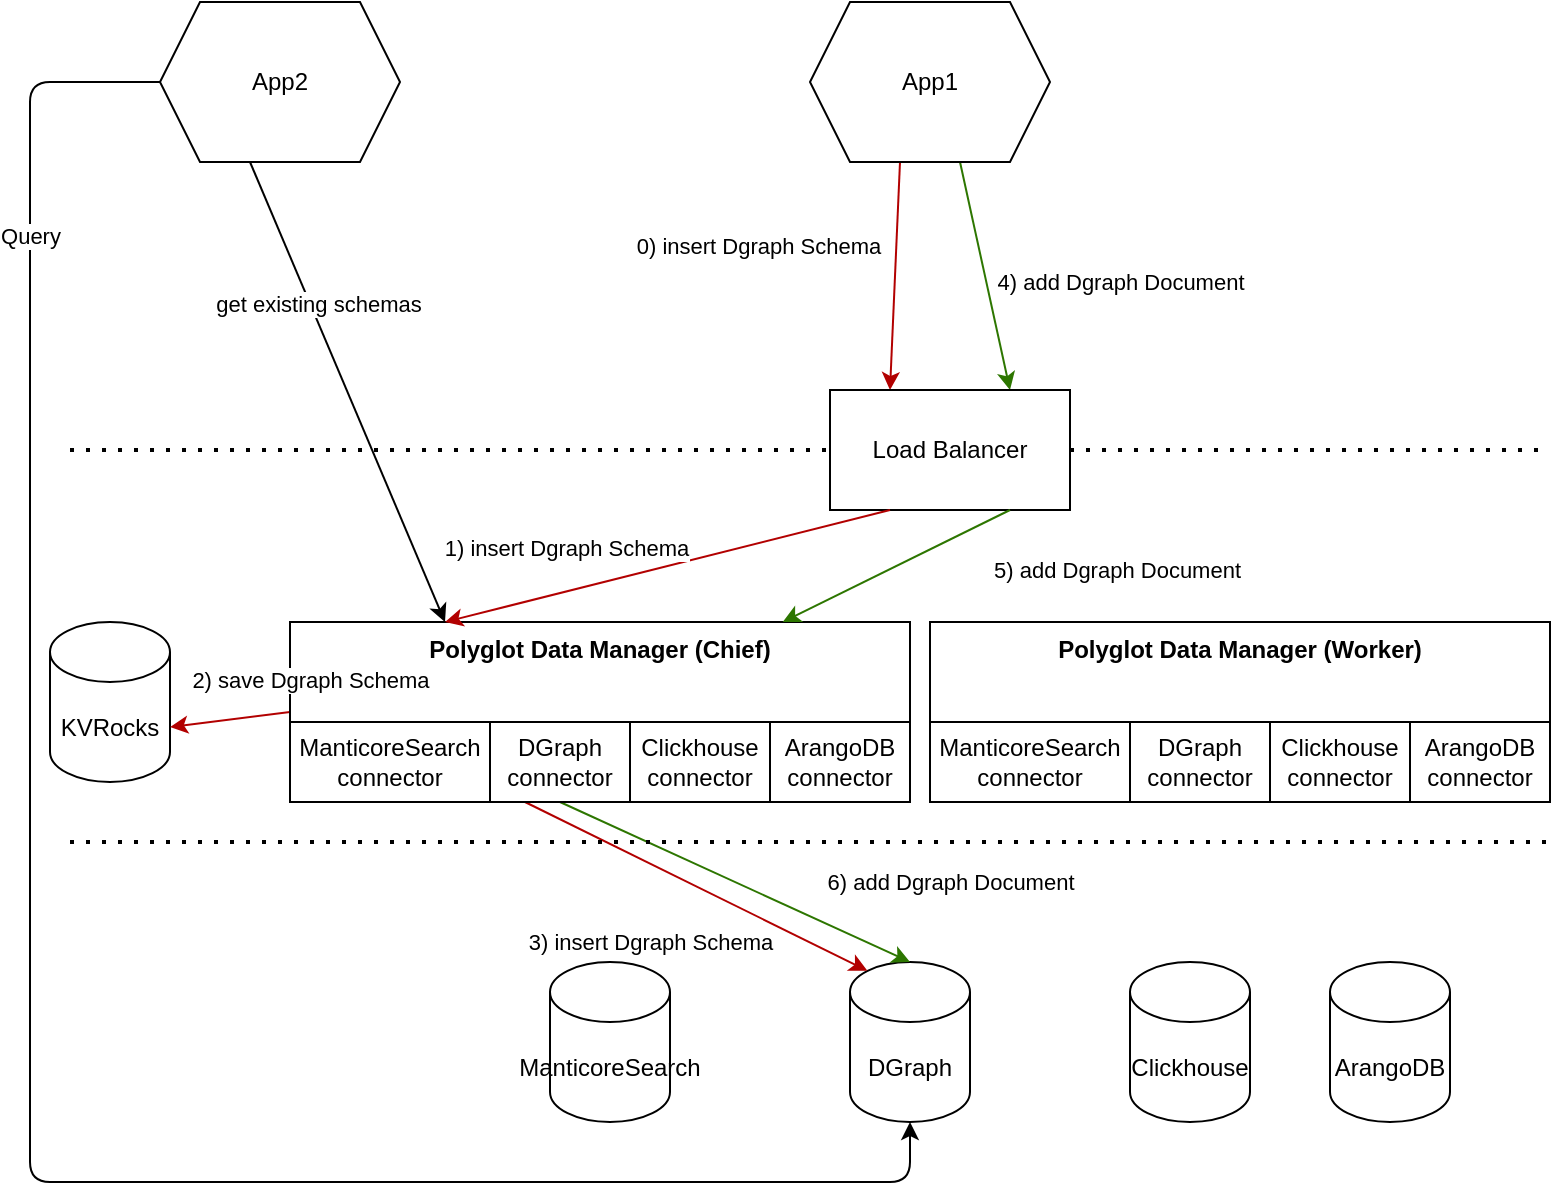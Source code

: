 <mxfile>
    <diagram id="bwxnhTxmDylNp7IjpQdd" name="Page-1">
        <mxGraphModel dx="908" dy="1599" grid="1" gridSize="10" guides="1" tooltips="1" connect="1" arrows="1" fold="1" page="1" pageScale="1" pageWidth="827" pageHeight="1169" background="#ffffff" math="0" shadow="0">
            <root>
                <mxCell id="0"/>
                <mxCell id="1" parent="0"/>
                <mxCell id="22" value="ManticoreSearch" style="shape=cylinder3;whiteSpace=wrap;html=1;boundedLbl=1;backgroundOutline=1;size=15;" parent="1" vertex="1">
                    <mxGeometry x="310" y="50" width="60" height="80" as="geometry"/>
                </mxCell>
                <mxCell id="23" value="DGraph" style="shape=cylinder3;whiteSpace=wrap;html=1;boundedLbl=1;backgroundOutline=1;size=15;" parent="1" vertex="1">
                    <mxGeometry x="460" y="50" width="60" height="80" as="geometry"/>
                </mxCell>
                <mxCell id="26" value="KVRocks" style="shape=cylinder3;whiteSpace=wrap;html=1;boundedLbl=1;backgroundOutline=1;size=15;" parent="1" vertex="1">
                    <mxGeometry x="60" y="-120" width="60" height="80" as="geometry"/>
                </mxCell>
                <mxCell id="27" value="Clickhouse" style="shape=cylinder3;whiteSpace=wrap;html=1;boundedLbl=1;backgroundOutline=1;size=15;" parent="1" vertex="1">
                    <mxGeometry x="600" y="50" width="60" height="80" as="geometry"/>
                </mxCell>
                <mxCell id="40" style="edgeStyle=none;html=1;exitX=0;exitY=0.5;exitDx=0;exitDy=0;entryX=1;entryY=0;entryDx=0;entryDy=52.5;entryPerimeter=0;fillColor=#e51400;strokeColor=#B20000;" parent="1" source="28" target="26" edge="1">
                    <mxGeometry relative="1" as="geometry"/>
                </mxCell>
                <mxCell id="28" value="&lt;b&gt;Polyglot Data Manager (Chief)&lt;/b&gt;" style="rounded=0;whiteSpace=wrap;html=1;verticalAlign=top;" parent="1" vertex="1">
                    <mxGeometry x="180" y="-120" width="310" height="90" as="geometry"/>
                </mxCell>
                <mxCell id="38" style="edgeStyle=none;html=1;exitX=0.375;exitY=1;exitDx=0;exitDy=0;fillColor=#e51400;strokeColor=#B20000;entryX=0.25;entryY=0;entryDx=0;entryDy=0;" parent="1" source="30" target="64" edge="1">
                    <mxGeometry relative="1" as="geometry"/>
                </mxCell>
                <mxCell id="39" value="0) insert Dgraph Schema" style="edgeLabel;html=1;align=center;verticalAlign=middle;resizable=0;points=[];" parent="38" vertex="1" connectable="0">
                    <mxGeometry x="-0.171" y="2" relative="1" as="geometry">
                        <mxPoint x="-71" y="-6" as="offset"/>
                    </mxGeometry>
                </mxCell>
                <mxCell id="42" style="edgeStyle=none;html=1;exitX=0.625;exitY=1;exitDx=0;exitDy=0;entryX=0.75;entryY=0;entryDx=0;entryDy=0;fillColor=#60a917;strokeColor=#2D7600;" parent="1" source="30" target="64" edge="1">
                    <mxGeometry relative="1" as="geometry"/>
                </mxCell>
                <mxCell id="30" value="App1" style="shape=hexagon;perimeter=hexagonPerimeter2;whiteSpace=wrap;html=1;fixedSize=1;" parent="1" vertex="1">
                    <mxGeometry x="440" y="-430" width="120" height="80" as="geometry"/>
                </mxCell>
                <mxCell id="31" value="" style="endArrow=none;dashed=1;html=1;dashPattern=1 3;strokeWidth=2;startArrow=none;" parent="1" source="64" edge="1">
                    <mxGeometry width="50" height="50" relative="1" as="geometry">
                        <mxPoint x="70" y="-160" as="sourcePoint"/>
                        <mxPoint x="810" y="-206" as="targetPoint"/>
                    </mxGeometry>
                </mxCell>
                <mxCell id="32" value="ManticoreSearch connector" style="rounded=0;whiteSpace=wrap;html=1;" parent="1" vertex="1">
                    <mxGeometry x="180" y="-70" width="100" height="40" as="geometry"/>
                </mxCell>
                <mxCell id="36" style="edgeStyle=none;html=1;exitX=0.5;exitY=1;exitDx=0;exitDy=0;entryX=0.5;entryY=0;entryDx=0;entryDy=0;entryPerimeter=0;fillColor=#60a917;strokeColor=#2D7600;" parent="1" source="33" target="23" edge="1">
                    <mxGeometry relative="1" as="geometry"/>
                </mxCell>
                <mxCell id="46" style="edgeStyle=none;html=1;exitX=0.25;exitY=1;exitDx=0;exitDy=0;entryX=0.145;entryY=0;entryDx=0;entryDy=4.35;entryPerimeter=0;fillColor=#e51400;strokeColor=#B20000;" parent="1" source="33" target="23" edge="1">
                    <mxGeometry relative="1" as="geometry"/>
                </mxCell>
                <mxCell id="33" value="DGraph connector" style="rounded=0;whiteSpace=wrap;html=1;" parent="1" vertex="1">
                    <mxGeometry x="280" y="-70" width="70" height="40" as="geometry"/>
                </mxCell>
                <mxCell id="34" value="Clickhouse connector" style="rounded=0;whiteSpace=wrap;html=1;" parent="1" vertex="1">
                    <mxGeometry x="350" y="-70" width="70" height="40" as="geometry"/>
                </mxCell>
                <mxCell id="41" value="2) save Dgraph Schema" style="edgeLabel;html=1;align=center;verticalAlign=middle;resizable=0;points=[];" parent="1" vertex="1" connectable="0">
                    <mxGeometry x="189.996" y="-90.002" as="geometry">
                        <mxPoint y="-1" as="offset"/>
                    </mxGeometry>
                </mxCell>
                <mxCell id="44" value="4) add Dgraph Document" style="edgeLabel;html=1;align=center;verticalAlign=middle;resizable=0;points=[];" parent="1" vertex="1" connectable="0">
                    <mxGeometry x="594.996" y="-290.002" as="geometry"/>
                </mxCell>
                <mxCell id="45" value="6) add Dgraph Document" style="edgeLabel;html=1;align=center;verticalAlign=middle;resizable=0;points=[];" parent="1" vertex="1" connectable="0">
                    <mxGeometry x="509.996" y="9.998" as="geometry"/>
                </mxCell>
                <mxCell id="48" value="3) insert Dgraph Schema" style="text;html=1;align=center;verticalAlign=middle;resizable=0;points=[];autosize=1;strokeColor=none;fillColor=none;fontSize=11;" parent="1" vertex="1">
                    <mxGeometry x="290" y="30" width="140" height="20" as="geometry"/>
                </mxCell>
                <mxCell id="49" value="ArangoDB connector" style="rounded=0;whiteSpace=wrap;html=1;" parent="1" vertex="1">
                    <mxGeometry x="420" y="-70" width="70" height="40" as="geometry"/>
                </mxCell>
                <mxCell id="50" value="ArangoDB" style="shape=cylinder3;whiteSpace=wrap;html=1;boundedLbl=1;backgroundOutline=1;size=15;" parent="1" vertex="1">
                    <mxGeometry x="700" y="50" width="60" height="80" as="geometry"/>
                </mxCell>
                <mxCell id="52" value="" style="endArrow=none;dashed=1;html=1;dashPattern=1 3;strokeWidth=2;" parent="1" edge="1">
                    <mxGeometry width="50" height="50" relative="1" as="geometry">
                        <mxPoint x="70" y="-10" as="sourcePoint"/>
                        <mxPoint x="810" y="-10" as="targetPoint"/>
                    </mxGeometry>
                </mxCell>
                <mxCell id="54" style="edgeStyle=none;html=1;exitX=0;exitY=0.5;exitDx=0;exitDy=0;entryX=0.5;entryY=1;entryDx=0;entryDy=0;entryPerimeter=0;" parent="1" source="53" target="23" edge="1">
                    <mxGeometry relative="1" as="geometry">
                        <mxPoint x="500" y="150" as="targetPoint"/>
                        <Array as="points">
                            <mxPoint x="50" y="-390"/>
                            <mxPoint x="50" y="-290"/>
                            <mxPoint x="50" y="-10"/>
                            <mxPoint x="50" y="160"/>
                            <mxPoint x="336" y="160"/>
                            <mxPoint x="490" y="160"/>
                        </Array>
                    </mxGeometry>
                </mxCell>
                <mxCell id="55" value="Query" style="edgeLabel;html=1;align=center;verticalAlign=middle;resizable=0;points=[];" parent="54" vertex="1" connectable="0">
                    <mxGeometry x="-0.156" relative="1" as="geometry">
                        <mxPoint y="-316" as="offset"/>
                    </mxGeometry>
                </mxCell>
                <mxCell id="57" style="edgeStyle=none;html=1;exitX=0.375;exitY=1;exitDx=0;exitDy=0;entryX=0.25;entryY=0;entryDx=0;entryDy=0;" parent="1" source="53" target="28" edge="1">
                    <mxGeometry relative="1" as="geometry"/>
                </mxCell>
                <mxCell id="58" value="get existing schemas" style="edgeLabel;html=1;align=center;verticalAlign=middle;resizable=0;points=[];" parent="57" vertex="1" connectable="0">
                    <mxGeometry x="-0.371" y="3" relative="1" as="geometry">
                        <mxPoint as="offset"/>
                    </mxGeometry>
                </mxCell>
                <mxCell id="53" value="App2" style="shape=hexagon;perimeter=hexagonPerimeter2;whiteSpace=wrap;html=1;fixedSize=1;" parent="1" vertex="1">
                    <mxGeometry x="115" y="-430" width="120" height="80" as="geometry"/>
                </mxCell>
                <mxCell id="64" value="Load Balancer" style="rounded=0;whiteSpace=wrap;html=1;" parent="1" vertex="1">
                    <mxGeometry x="450" y="-236" width="120" height="60" as="geometry"/>
                </mxCell>
                <mxCell id="65" value="" style="endArrow=none;dashed=1;html=1;dashPattern=1 3;strokeWidth=2;" parent="1" target="64" edge="1">
                    <mxGeometry width="50" height="50" relative="1" as="geometry">
                        <mxPoint x="70" y="-206" as="sourcePoint"/>
                        <mxPoint x="730" y="-206" as="targetPoint"/>
                    </mxGeometry>
                </mxCell>
                <mxCell id="68" style="edgeStyle=none;html=1;exitX=0.25;exitY=1;exitDx=0;exitDy=0;fillColor=#e51400;strokeColor=#B20000;entryX=0.25;entryY=0;entryDx=0;entryDy=0;" parent="1" source="64" target="28" edge="1">
                    <mxGeometry relative="1" as="geometry">
                        <mxPoint x="495" y="-340" as="sourcePoint"/>
                        <mxPoint x="490" y="-226" as="targetPoint"/>
                    </mxGeometry>
                </mxCell>
                <mxCell id="69" value="1) insert Dgraph Schema" style="edgeLabel;html=1;align=center;verticalAlign=middle;resizable=0;points=[];" parent="68" vertex="1" connectable="0">
                    <mxGeometry x="-0.171" y="2" relative="1" as="geometry">
                        <mxPoint x="-71" y="-6" as="offset"/>
                    </mxGeometry>
                </mxCell>
                <mxCell id="73" style="edgeStyle=none;html=1;exitX=0.75;exitY=1;exitDx=0;exitDy=0;fillColor=#60a917;strokeColor=#2D7600;" parent="1" source="64" target="28" edge="1">
                    <mxGeometry relative="1" as="geometry">
                        <mxPoint x="525" y="-340" as="sourcePoint"/>
                        <mxPoint x="550" y="-226" as="targetPoint"/>
                    </mxGeometry>
                </mxCell>
                <mxCell id="74" value="&lt;span style=&quot;color: rgb(0 , 0 , 0) ; font-family: &amp;#34;helvetica&amp;#34; ; font-size: 11px ; font-style: normal ; font-weight: 400 ; letter-spacing: normal ; text-align: center ; text-indent: 0px ; text-transform: none ; word-spacing: 0px ; background-color: rgb(255 , 255 , 255) ; display: inline ; float: none&quot;&gt;5) add Dgraph Document&lt;/span&gt;" style="text;whiteSpace=wrap;html=1;" parent="1" vertex="1">
                    <mxGeometry x="530" y="-160" width="150" height="30" as="geometry"/>
                </mxCell>
                <mxCell id="59" value="&lt;b&gt;Polyglot Data Manager (Worker)&lt;/b&gt;" style="rounded=0;whiteSpace=wrap;html=1;verticalAlign=top;" parent="1" vertex="1">
                    <mxGeometry x="500" y="-120" width="310" height="90" as="geometry"/>
                </mxCell>
                <mxCell id="75" value="ManticoreSearch connector" style="rounded=0;whiteSpace=wrap;html=1;" parent="1" vertex="1">
                    <mxGeometry x="500" y="-70" width="100" height="40" as="geometry"/>
                </mxCell>
                <mxCell id="76" value="DGraph connector" style="rounded=0;whiteSpace=wrap;html=1;" parent="1" vertex="1">
                    <mxGeometry x="600" y="-70" width="70" height="40" as="geometry"/>
                </mxCell>
                <mxCell id="77" value="Clickhouse connector" style="rounded=0;whiteSpace=wrap;html=1;" parent="1" vertex="1">
                    <mxGeometry x="670" y="-70" width="70" height="40" as="geometry"/>
                </mxCell>
                <mxCell id="78" value="ArangoDB connector" style="rounded=0;whiteSpace=wrap;html=1;" parent="1" vertex="1">
                    <mxGeometry x="740" y="-70" width="70" height="40" as="geometry"/>
                </mxCell>
            </root>
        </mxGraphModel>
    </diagram>
</mxfile>